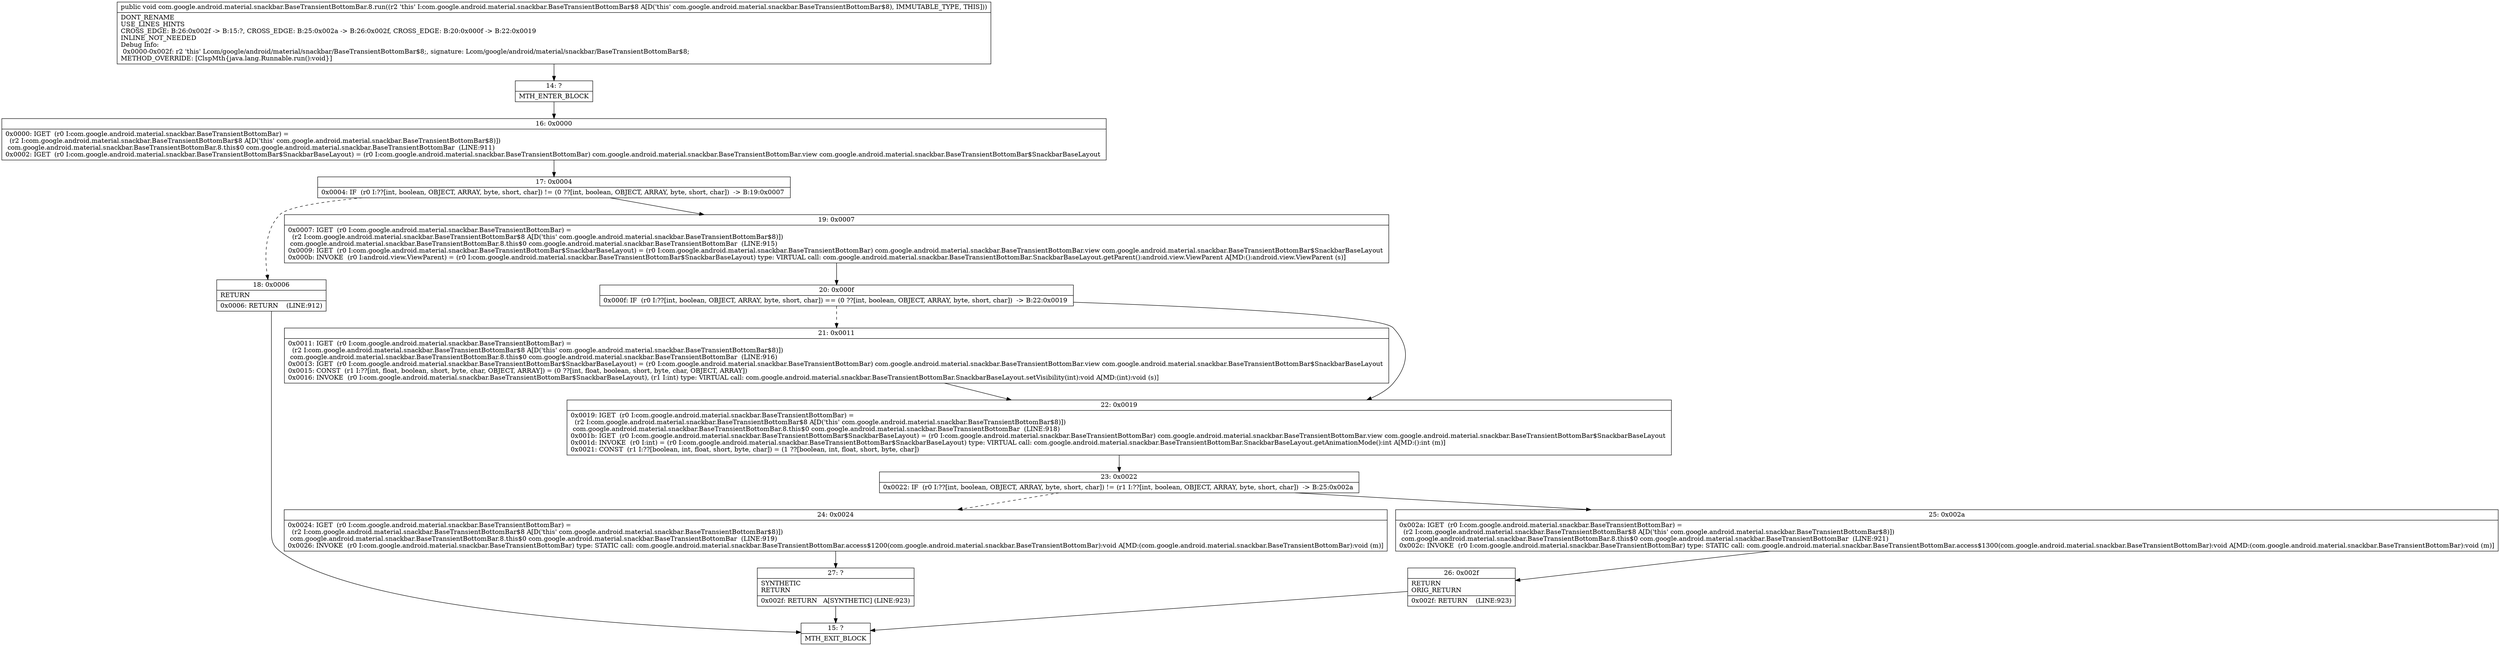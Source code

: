 digraph "CFG forcom.google.android.material.snackbar.BaseTransientBottomBar.8.run()V" {
Node_14 [shape=record,label="{14\:\ ?|MTH_ENTER_BLOCK\l}"];
Node_16 [shape=record,label="{16\:\ 0x0000|0x0000: IGET  (r0 I:com.google.android.material.snackbar.BaseTransientBottomBar) = \l  (r2 I:com.google.android.material.snackbar.BaseTransientBottomBar$8 A[D('this' com.google.android.material.snackbar.BaseTransientBottomBar$8)])\l com.google.android.material.snackbar.BaseTransientBottomBar.8.this$0 com.google.android.material.snackbar.BaseTransientBottomBar  (LINE:911)\l0x0002: IGET  (r0 I:com.google.android.material.snackbar.BaseTransientBottomBar$SnackbarBaseLayout) = (r0 I:com.google.android.material.snackbar.BaseTransientBottomBar) com.google.android.material.snackbar.BaseTransientBottomBar.view com.google.android.material.snackbar.BaseTransientBottomBar$SnackbarBaseLayout \l}"];
Node_17 [shape=record,label="{17\:\ 0x0004|0x0004: IF  (r0 I:??[int, boolean, OBJECT, ARRAY, byte, short, char]) != (0 ??[int, boolean, OBJECT, ARRAY, byte, short, char])  \-\> B:19:0x0007 \l}"];
Node_18 [shape=record,label="{18\:\ 0x0006|RETURN\l|0x0006: RETURN    (LINE:912)\l}"];
Node_15 [shape=record,label="{15\:\ ?|MTH_EXIT_BLOCK\l}"];
Node_19 [shape=record,label="{19\:\ 0x0007|0x0007: IGET  (r0 I:com.google.android.material.snackbar.BaseTransientBottomBar) = \l  (r2 I:com.google.android.material.snackbar.BaseTransientBottomBar$8 A[D('this' com.google.android.material.snackbar.BaseTransientBottomBar$8)])\l com.google.android.material.snackbar.BaseTransientBottomBar.8.this$0 com.google.android.material.snackbar.BaseTransientBottomBar  (LINE:915)\l0x0009: IGET  (r0 I:com.google.android.material.snackbar.BaseTransientBottomBar$SnackbarBaseLayout) = (r0 I:com.google.android.material.snackbar.BaseTransientBottomBar) com.google.android.material.snackbar.BaseTransientBottomBar.view com.google.android.material.snackbar.BaseTransientBottomBar$SnackbarBaseLayout \l0x000b: INVOKE  (r0 I:android.view.ViewParent) = (r0 I:com.google.android.material.snackbar.BaseTransientBottomBar$SnackbarBaseLayout) type: VIRTUAL call: com.google.android.material.snackbar.BaseTransientBottomBar.SnackbarBaseLayout.getParent():android.view.ViewParent A[MD:():android.view.ViewParent (s)]\l}"];
Node_20 [shape=record,label="{20\:\ 0x000f|0x000f: IF  (r0 I:??[int, boolean, OBJECT, ARRAY, byte, short, char]) == (0 ??[int, boolean, OBJECT, ARRAY, byte, short, char])  \-\> B:22:0x0019 \l}"];
Node_21 [shape=record,label="{21\:\ 0x0011|0x0011: IGET  (r0 I:com.google.android.material.snackbar.BaseTransientBottomBar) = \l  (r2 I:com.google.android.material.snackbar.BaseTransientBottomBar$8 A[D('this' com.google.android.material.snackbar.BaseTransientBottomBar$8)])\l com.google.android.material.snackbar.BaseTransientBottomBar.8.this$0 com.google.android.material.snackbar.BaseTransientBottomBar  (LINE:916)\l0x0013: IGET  (r0 I:com.google.android.material.snackbar.BaseTransientBottomBar$SnackbarBaseLayout) = (r0 I:com.google.android.material.snackbar.BaseTransientBottomBar) com.google.android.material.snackbar.BaseTransientBottomBar.view com.google.android.material.snackbar.BaseTransientBottomBar$SnackbarBaseLayout \l0x0015: CONST  (r1 I:??[int, float, boolean, short, byte, char, OBJECT, ARRAY]) = (0 ??[int, float, boolean, short, byte, char, OBJECT, ARRAY]) \l0x0016: INVOKE  (r0 I:com.google.android.material.snackbar.BaseTransientBottomBar$SnackbarBaseLayout), (r1 I:int) type: VIRTUAL call: com.google.android.material.snackbar.BaseTransientBottomBar.SnackbarBaseLayout.setVisibility(int):void A[MD:(int):void (s)]\l}"];
Node_22 [shape=record,label="{22\:\ 0x0019|0x0019: IGET  (r0 I:com.google.android.material.snackbar.BaseTransientBottomBar) = \l  (r2 I:com.google.android.material.snackbar.BaseTransientBottomBar$8 A[D('this' com.google.android.material.snackbar.BaseTransientBottomBar$8)])\l com.google.android.material.snackbar.BaseTransientBottomBar.8.this$0 com.google.android.material.snackbar.BaseTransientBottomBar  (LINE:918)\l0x001b: IGET  (r0 I:com.google.android.material.snackbar.BaseTransientBottomBar$SnackbarBaseLayout) = (r0 I:com.google.android.material.snackbar.BaseTransientBottomBar) com.google.android.material.snackbar.BaseTransientBottomBar.view com.google.android.material.snackbar.BaseTransientBottomBar$SnackbarBaseLayout \l0x001d: INVOKE  (r0 I:int) = (r0 I:com.google.android.material.snackbar.BaseTransientBottomBar$SnackbarBaseLayout) type: VIRTUAL call: com.google.android.material.snackbar.BaseTransientBottomBar.SnackbarBaseLayout.getAnimationMode():int A[MD:():int (m)]\l0x0021: CONST  (r1 I:??[boolean, int, float, short, byte, char]) = (1 ??[boolean, int, float, short, byte, char]) \l}"];
Node_23 [shape=record,label="{23\:\ 0x0022|0x0022: IF  (r0 I:??[int, boolean, OBJECT, ARRAY, byte, short, char]) != (r1 I:??[int, boolean, OBJECT, ARRAY, byte, short, char])  \-\> B:25:0x002a \l}"];
Node_24 [shape=record,label="{24\:\ 0x0024|0x0024: IGET  (r0 I:com.google.android.material.snackbar.BaseTransientBottomBar) = \l  (r2 I:com.google.android.material.snackbar.BaseTransientBottomBar$8 A[D('this' com.google.android.material.snackbar.BaseTransientBottomBar$8)])\l com.google.android.material.snackbar.BaseTransientBottomBar.8.this$0 com.google.android.material.snackbar.BaseTransientBottomBar  (LINE:919)\l0x0026: INVOKE  (r0 I:com.google.android.material.snackbar.BaseTransientBottomBar) type: STATIC call: com.google.android.material.snackbar.BaseTransientBottomBar.access$1200(com.google.android.material.snackbar.BaseTransientBottomBar):void A[MD:(com.google.android.material.snackbar.BaseTransientBottomBar):void (m)]\l}"];
Node_27 [shape=record,label="{27\:\ ?|SYNTHETIC\lRETURN\l|0x002f: RETURN   A[SYNTHETIC] (LINE:923)\l}"];
Node_25 [shape=record,label="{25\:\ 0x002a|0x002a: IGET  (r0 I:com.google.android.material.snackbar.BaseTransientBottomBar) = \l  (r2 I:com.google.android.material.snackbar.BaseTransientBottomBar$8 A[D('this' com.google.android.material.snackbar.BaseTransientBottomBar$8)])\l com.google.android.material.snackbar.BaseTransientBottomBar.8.this$0 com.google.android.material.snackbar.BaseTransientBottomBar  (LINE:921)\l0x002c: INVOKE  (r0 I:com.google.android.material.snackbar.BaseTransientBottomBar) type: STATIC call: com.google.android.material.snackbar.BaseTransientBottomBar.access$1300(com.google.android.material.snackbar.BaseTransientBottomBar):void A[MD:(com.google.android.material.snackbar.BaseTransientBottomBar):void (m)]\l}"];
Node_26 [shape=record,label="{26\:\ 0x002f|RETURN\lORIG_RETURN\l|0x002f: RETURN    (LINE:923)\l}"];
MethodNode[shape=record,label="{public void com.google.android.material.snackbar.BaseTransientBottomBar.8.run((r2 'this' I:com.google.android.material.snackbar.BaseTransientBottomBar$8 A[D('this' com.google.android.material.snackbar.BaseTransientBottomBar$8), IMMUTABLE_TYPE, THIS]))  | DONT_RENAME\lUSE_LINES_HINTS\lCROSS_EDGE: B:26:0x002f \-\> B:15:?, CROSS_EDGE: B:25:0x002a \-\> B:26:0x002f, CROSS_EDGE: B:20:0x000f \-\> B:22:0x0019\lINLINE_NOT_NEEDED\lDebug Info:\l  0x0000\-0x002f: r2 'this' Lcom\/google\/android\/material\/snackbar\/BaseTransientBottomBar$8;, signature: Lcom\/google\/android\/material\/snackbar\/BaseTransientBottomBar$8;\lMETHOD_OVERRIDE: [ClspMth\{java.lang.Runnable.run():void\}]\l}"];
MethodNode -> Node_14;Node_14 -> Node_16;
Node_16 -> Node_17;
Node_17 -> Node_18[style=dashed];
Node_17 -> Node_19;
Node_18 -> Node_15;
Node_19 -> Node_20;
Node_20 -> Node_21[style=dashed];
Node_20 -> Node_22;
Node_21 -> Node_22;
Node_22 -> Node_23;
Node_23 -> Node_24[style=dashed];
Node_23 -> Node_25;
Node_24 -> Node_27;
Node_27 -> Node_15;
Node_25 -> Node_26;
Node_26 -> Node_15;
}

